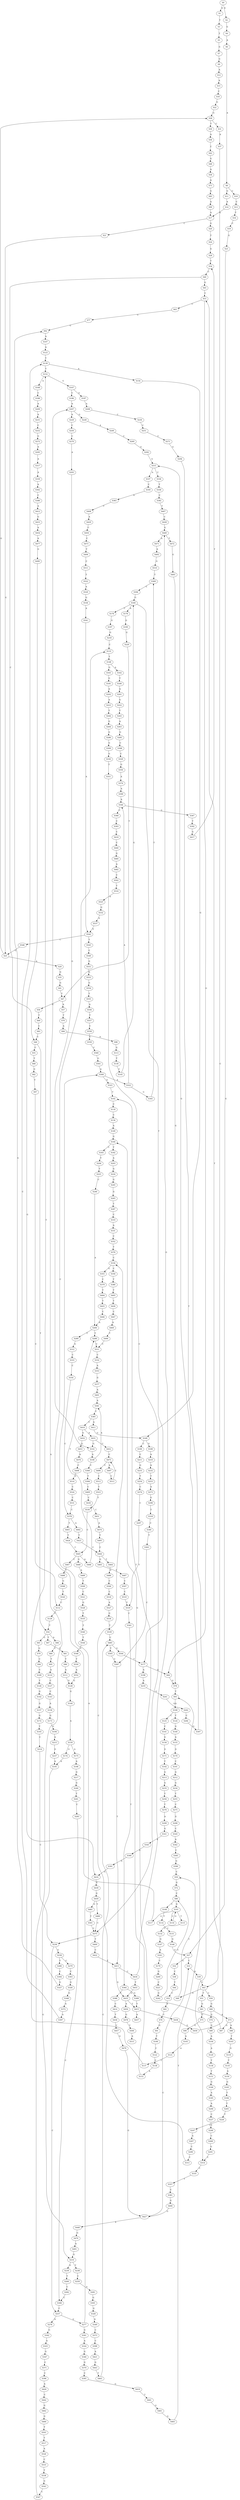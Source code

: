 strict digraph  {
	S0 -> S1 [ label = A ];
	S0 -> S2 [ label = G ];
	S1 -> S3 [ label = T ];
	S2 -> S4 [ label = G ];
	S3 -> S5 [ label = T ];
	S4 -> S6 [ label = A ];
	S5 -> S7 [ label = G ];
	S6 -> S8 [ label = A ];
	S7 -> S9 [ label = G ];
	S8 -> S10 [ label = C ];
	S8 -> S11 [ label = G ];
	S9 -> S12 [ label = A ];
	S10 -> S13 [ label = C ];
	S11 -> S14 [ label = A ];
	S12 -> S15 [ label = A ];
	S13 -> S16 [ label = T ];
	S14 -> S17 [ label = A ];
	S15 -> S18 [ label = C ];
	S16 -> S19 [ label = C ];
	S17 -> S20 [ label = G ];
	S17 -> S21 [ label = C ];
	S18 -> S22 [ label = G ];
	S19 -> S23 [ label = G ];
	S20 -> S24 [ label = T ];
	S21 -> S25 [ label = G ];
	S22 -> S26 [ label = G ];
	S23 -> S27 [ label = G ];
	S24 -> S28 [ label = G ];
	S25 -> S29 [ label = A ];
	S25 -> S26 [ label = G ];
	S26 -> S30 [ label = T ];
	S26 -> S31 [ label = C ];
	S27 -> S32 [ label = G ];
	S27 -> S33 [ label = C ];
	S28 -> S34 [ label = T ];
	S29 -> S35 [ label = G ];
	S30 -> S36 [ label = A ];
	S31 -> S37 [ label = A ];
	S32 -> S38 [ label = C ];
	S33 -> S39 [ label = A ];
	S34 -> S40 [ label = C ];
	S35 -> S41 [ label = G ];
	S36 -> S42 [ label = C ];
	S37 -> S43 [ label = C ];
	S38 -> S44 [ label = T ];
	S39 -> S43 [ label = C ];
	S40 -> S45 [ label = G ];
	S40 -> S46 [ label = C ];
	S41 -> S47 [ label = T ];
	S42 -> S48 [ label = G ];
	S43 -> S49 [ label = G ];
	S43 -> S50 [ label = C ];
	S43 -> S51 [ label = T ];
	S44 -> S52 [ label = C ];
	S45 -> S53 [ label = T ];
	S46 -> S54 [ label = T ];
	S46 -> S55 [ label = C ];
	S47 -> S56 [ label = G ];
	S47 -> S57 [ label = A ];
	S48 -> S58 [ label = A ];
	S49 -> S59 [ label = C ];
	S50 -> S60 [ label = G ];
	S51 -> S61 [ label = G ];
	S52 -> S62 [ label = A ];
	S53 -> S63 [ label = C ];
	S53 -> S64 [ label = G ];
	S54 -> S65 [ label = G ];
	S54 -> S66 [ label = A ];
	S54 -> S67 [ label = T ];
	S55 -> S68 [ label = T ];
	S56 -> S69 [ label = T ];
	S57 -> S70 [ label = T ];
	S58 -> S71 [ label = A ];
	S59 -> S72 [ label = G ];
	S60 -> S73 [ label = A ];
	S60 -> S74 [ label = G ];
	S61 -> S75 [ label = G ];
	S62 -> S76 [ label = C ];
	S63 -> S77 [ label = G ];
	S64 -> S78 [ label = G ];
	S65 -> S79 [ label = G ];
	S66 -> S80 [ label = C ];
	S67 -> S81 [ label = G ];
	S68 -> S82 [ label = G ];
	S69 -> S83 [ label = C ];
	S70 -> S84 [ label = A ];
	S71 -> S85 [ label = G ];
	S72 -> S86 [ label = C ];
	S73 -> S87 [ label = G ];
	S73 -> S88 [ label = A ];
	S74 -> S89 [ label = G ];
	S75 -> S90 [ label = G ];
	S76 -> S91 [ label = G ];
	S77 -> S92 [ label = G ];
	S78 -> S93 [ label = T ];
	S79 -> S94 [ label = C ];
	S80 -> S95 [ label = T ];
	S81 -> S96 [ label = T ];
	S82 -> S97 [ label = T ];
	S83 -> S46 [ label = C ];
	S84 -> S98 [ label = A ];
	S85 -> S99 [ label = A ];
	S86 -> S100 [ label = C ];
	S86 -> S101 [ label = G ];
	S87 -> S102 [ label = T ];
	S88 -> S103 [ label = T ];
	S89 -> S104 [ label = A ];
	S90 -> S105 [ label = A ];
	S91 -> S106 [ label = T ];
	S92 -> S107 [ label = A ];
	S93 -> S108 [ label = A ];
	S94 -> S109 [ label = C ];
	S95 -> S110 [ label = A ];
	S96 -> S111 [ label = A ];
	S97 -> S112 [ label = C ];
	S98 -> S113 [ label = G ];
	S99 -> S17 [ label = A ];
	S100 -> S114 [ label = T ];
	S101 -> S115 [ label = T ];
	S101 -> S116 [ label = C ];
	S101 -> S117 [ label = G ];
	S102 -> S118 [ label = C ];
	S103 -> S119 [ label = G ];
	S104 -> S120 [ label = A ];
	S105 -> S121 [ label = A ];
	S106 -> S122 [ label = C ];
	S107 -> S123 [ label = A ];
	S108 -> S124 [ label = T ];
	S108 -> S125 [ label = C ];
	S109 -> S126 [ label = T ];
	S110 -> S127 [ label = C ];
	S111 -> S128 [ label = G ];
	S112 -> S129 [ label = C ];
	S113 -> S130 [ label = T ];
	S114 -> S131 [ label = C ];
	S115 -> S132 [ label = C ];
	S116 -> S101 [ label = G ];
	S117 -> S133 [ label = C ];
	S118 -> S134 [ label = C ];
	S119 -> S135 [ label = T ];
	S120 -> S136 [ label = T ];
	S121 -> S137 [ label = C ];
	S122 -> S138 [ label = C ];
	S123 -> S139 [ label = C ];
	S124 -> S140 [ label = G ];
	S125 -> S141 [ label = C ];
	S126 -> S142 [ label = G ];
	S127 -> S143 [ label = C ];
	S128 -> S144 [ label = G ];
	S129 -> S54 [ label = T ];
	S130 -> S145 [ label = C ];
	S131 -> S146 [ label = G ];
	S132 -> S147 [ label = G ];
	S133 -> S148 [ label = T ];
	S134 -> S149 [ label = A ];
	S135 -> S150 [ label = A ];
	S136 -> S151 [ label = T ];
	S137 -> S152 [ label = T ];
	S138 -> S153 [ label = A ];
	S139 -> S154 [ label = A ];
	S139 -> S152 [ label = T ];
	S140 -> S155 [ label = A ];
	S141 -> S156 [ label = G ];
	S142 -> S157 [ label = G ];
	S143 -> S158 [ label = A ];
	S144 -> S159 [ label = A ];
	S145 -> S160 [ label = G ];
	S146 -> S27 [ label = G ];
	S147 -> S161 [ label = A ];
	S148 -> S162 [ label = A ];
	S148 -> S163 [ label = G ];
	S149 -> S164 [ label = G ];
	S150 -> S165 [ label = G ];
	S151 -> S166 [ label = G ];
	S152 -> S167 [ label = G ];
	S152 -> S168 [ label = A ];
	S153 -> S164 [ label = G ];
	S154 -> S169 [ label = G ];
	S155 -> S170 [ label = G ];
	S156 -> S171 [ label = G ];
	S157 -> S172 [ label = G ];
	S158 -> S173 [ label = G ];
	S159 -> S174 [ label = G ];
	S159 -> S175 [ label = A ];
	S160 -> S176 [ label = C ];
	S160 -> S177 [ label = T ];
	S160 -> S178 [ label = A ];
	S161 -> S179 [ label = C ];
	S162 -> S180 [ label = T ];
	S163 -> S181 [ label = G ];
	S164 -> S182 [ label = T ];
	S164 -> S183 [ label = C ];
	S165 -> S184 [ label = T ];
	S166 -> S185 [ label = A ];
	S167 -> S186 [ label = C ];
	S167 -> S187 [ label = G ];
	S168 -> S188 [ label = C ];
	S169 -> S189 [ label = G ];
	S169 -> S190 [ label = C ];
	S170 -> S191 [ label = C ];
	S171 -> S192 [ label = T ];
	S172 -> S193 [ label = T ];
	S173 -> S194 [ label = G ];
	S174 -> S195 [ label = A ];
	S175 -> S196 [ label = A ];
	S176 -> S197 [ label = G ];
	S177 -> S198 [ label = A ];
	S177 -> S64 [ label = G ];
	S178 -> S199 [ label = G ];
	S179 -> S200 [ label = G ];
	S180 -> S201 [ label = A ];
	S181 -> S202 [ label = A ];
	S182 -> S203 [ label = A ];
	S183 -> S204 [ label = T ];
	S184 -> S205 [ label = T ];
	S185 -> S206 [ label = A ];
	S186 -> S207 [ label = A ];
	S187 -> S208 [ label = A ];
	S188 -> S209 [ label = A ];
	S189 -> S210 [ label = A ];
	S190 -> S211 [ label = C ];
	S191 -> S212 [ label = G ];
	S192 -> S213 [ label = G ];
	S193 -> S214 [ label = C ];
	S194 -> S215 [ label = A ];
	S195 -> S216 [ label = G ];
	S196 -> S217 [ label = G ];
	S197 -> S218 [ label = G ];
	S198 -> S219 [ label = A ];
	S199 -> S220 [ label = G ];
	S200 -> S221 [ label = C ];
	S201 -> S222 [ label = G ];
	S202 -> S223 [ label = A ];
	S203 -> S224 [ label = G ];
	S204 -> S225 [ label = T ];
	S205 -> S226 [ label = T ];
	S206 -> S227 [ label = C ];
	S207 -> S228 [ label = G ];
	S207 -> S229 [ label = A ];
	S208 -> S230 [ label = C ];
	S209 -> S231 [ label = A ];
	S210 -> S232 [ label = A ];
	S211 -> S233 [ label = G ];
	S212 -> S234 [ label = G ];
	S213 -> S235 [ label = G ];
	S214 -> S236 [ label = C ];
	S215 -> S237 [ label = G ];
	S216 -> S238 [ label = T ];
	S216 -> S239 [ label = G ];
	S217 -> S240 [ label = G ];
	S218 -> S133 [ label = C ];
	S219 -> S241 [ label = G ];
	S220 -> S47 [ label = T ];
	S221 -> S242 [ label = G ];
	S222 -> S243 [ label = T ];
	S223 -> S244 [ label = T ];
	S224 -> S245 [ label = G ];
	S225 -> S246 [ label = C ];
	S226 -> S247 [ label = C ];
	S227 -> S248 [ label = C ];
	S228 -> S249 [ label = A ];
	S229 -> S250 [ label = C ];
	S230 -> S251 [ label = C ];
	S231 -> S252 [ label = C ];
	S232 -> S253 [ label = T ];
	S233 -> S254 [ label = T ];
	S234 -> S255 [ label = T ];
	S235 -> S256 [ label = T ];
	S236 -> S257 [ label = C ];
	S236 -> S258 [ label = G ];
	S237 -> S195 [ label = A ];
	S238 -> S259 [ label = C ];
	S239 -> S260 [ label = T ];
	S240 -> S261 [ label = T ];
	S241 -> S262 [ label = A ];
	S242 -> S86 [ label = C ];
	S243 -> S263 [ label = A ];
	S244 -> S264 [ label = G ];
	S245 -> S265 [ label = G ];
	S246 -> S266 [ label = A ];
	S247 -> S267 [ label = A ];
	S248 -> S268 [ label = C ];
	S249 -> S269 [ label = C ];
	S250 -> S270 [ label = C ];
	S251 -> S271 [ label = C ];
	S252 -> S272 [ label = G ];
	S253 -> S273 [ label = A ];
	S254 -> S274 [ label = C ];
	S255 -> S275 [ label = C ];
	S256 -> S276 [ label = T ];
	S257 -> S277 [ label = G ];
	S257 -> S278 [ label = A ];
	S258 -> S279 [ label = C ];
	S258 -> S280 [ label = T ];
	S259 -> S281 [ label = A ];
	S260 -> S282 [ label = C ];
	S261 -> S283 [ label = C ];
	S262 -> S284 [ label = C ];
	S263 -> S285 [ label = G ];
	S264 -> S286 [ label = G ];
	S265 -> S287 [ label = T ];
	S266 -> S288 [ label = T ];
	S266 -> S289 [ label = C ];
	S267 -> S290 [ label = C ];
	S268 -> S291 [ label = G ];
	S269 -> S292 [ label = G ];
	S270 -> S293 [ label = A ];
	S271 -> S294 [ label = G ];
	S272 -> S295 [ label = A ];
	S273 -> S296 [ label = G ];
	S274 -> S297 [ label = C ];
	S275 -> S298 [ label = G ];
	S276 -> S299 [ label = A ];
	S277 -> S300 [ label = A ];
	S277 -> S301 [ label = G ];
	S278 -> S302 [ label = G ];
	S279 -> S303 [ label = C ];
	S280 -> S304 [ label = C ];
	S281 -> S305 [ label = G ];
	S282 -> S306 [ label = C ];
	S283 -> S306 [ label = C ];
	S284 -> S307 [ label = G ];
	S285 -> S308 [ label = C ];
	S286 -> S309 [ label = G ];
	S287 -> S310 [ label = C ];
	S288 -> S311 [ label = C ];
	S289 -> S312 [ label = G ];
	S290 -> S313 [ label = T ];
	S291 -> S314 [ label = T ];
	S292 -> S315 [ label = G ];
	S293 -> S316 [ label = G ];
	S294 -> S314 [ label = T ];
	S295 -> S317 [ label = A ];
	S296 -> S318 [ label = T ];
	S297 -> S319 [ label = T ];
	S298 -> S320 [ label = C ];
	S299 -> S321 [ label = G ];
	S300 -> S322 [ label = A ];
	S300 -> S323 [ label = G ];
	S301 -> S324 [ label = A ];
	S302 -> S325 [ label = A ];
	S303 -> S326 [ label = G ];
	S304 -> S327 [ label = G ];
	S305 -> S328 [ label = G ];
	S306 -> S257 [ label = C ];
	S307 -> S315 [ label = G ];
	S308 -> S329 [ label = C ];
	S309 -> S330 [ label = G ];
	S310 -> S331 [ label = A ];
	S311 -> S332 [ label = C ];
	S312 -> S333 [ label = C ];
	S313 -> S334 [ label = C ];
	S314 -> S335 [ label = C ];
	S315 -> S336 [ label = C ];
	S315 -> S337 [ label = A ];
	S316 -> S338 [ label = A ];
	S317 -> S339 [ label = A ];
	S318 -> S340 [ label = C ];
	S319 -> S341 [ label = C ];
	S320 -> S342 [ label = A ];
	S321 -> S343 [ label = A ];
	S322 -> S344 [ label = A ];
	S322 -> S345 [ label = G ];
	S323 -> S102 [ label = T ];
	S324 -> S346 [ label = G ];
	S325 -> S347 [ label = G ];
	S326 -> S348 [ label = G ];
	S327 -> S92 [ label = G ];
	S328 -> S349 [ label = A ];
	S329 -> S350 [ label = G ];
	S330 -> S351 [ label = T ];
	S331 -> S352 [ label = C ];
	S332 -> S353 [ label = A ];
	S333 -> S354 [ label = C ];
	S334 -> S355 [ label = G ];
	S334 -> S356 [ label = C ];
	S335 -> S357 [ label = T ];
	S336 -> S358 [ label = T ];
	S337 -> S359 [ label = C ];
	S338 -> S360 [ label = C ];
	S338 -> S361 [ label = A ];
	S339 -> S362 [ label = A ];
	S340 -> S363 [ label = T ];
	S341 -> S364 [ label = T ];
	S342 -> S365 [ label = C ];
	S343 -> S366 [ label = A ];
	S344 -> S367 [ label = G ];
	S344 -> S368 [ label = C ];
	S345 -> S369 [ label = T ];
	S346 -> S370 [ label = G ];
	S347 -> S371 [ label = C ];
	S348 -> S372 [ label = A ];
	S349 -> S373 [ label = C ];
	S350 -> S374 [ label = A ];
	S351 -> S375 [ label = C ];
	S352 -> S376 [ label = T ];
	S353 -> S377 [ label = G ];
	S354 -> S378 [ label = C ];
	S355 -> S379 [ label = C ];
	S356 -> S380 [ label = T ];
	S357 -> S381 [ label = C ];
	S358 -> S382 [ label = C ];
	S359 -> S383 [ label = A ];
	S360 -> S384 [ label = T ];
	S361 -> S385 [ label = C ];
	S362 -> S386 [ label = C ];
	S363 -> S387 [ label = C ];
	S364 -> S388 [ label = T ];
	S364 -> S389 [ label = G ];
	S365 -> S390 [ label = G ];
	S366 -> S391 [ label = G ];
	S367 -> S392 [ label = T ];
	S368 -> S393 [ label = C ];
	S369 -> S394 [ label = C ];
	S370 -> S395 [ label = C ];
	S371 -> S396 [ label = C ];
	S372 -> S397 [ label = A ];
	S373 -> S398 [ label = C ];
	S374 -> S399 [ label = A ];
	S375 -> S236 [ label = C ];
	S375 -> S400 [ label = T ];
	S376 -> S334 [ label = C ];
	S377 -> S401 [ label = A ];
	S378 -> S402 [ label = A ];
	S378 -> S403 [ label = T ];
	S379 -> S404 [ label = T ];
	S380 -> S405 [ label = T ];
	S381 -> S406 [ label = G ];
	S382 -> S407 [ label = T ];
	S383 -> S408 [ label = C ];
	S384 -> S409 [ label = C ];
	S385 -> S410 [ label = C ];
	S385 -> S411 [ label = A ];
	S386 -> S412 [ label = A ];
	S387 -> S413 [ label = T ];
	S388 -> S414 [ label = C ];
	S389 -> S415 [ label = T ];
	S390 -> S59 [ label = C ];
	S391 -> S416 [ label = G ];
	S392 -> S417 [ label = G ];
	S393 -> S418 [ label = C ];
	S394 -> S160 [ label = G ];
	S395 -> S419 [ label = G ];
	S396 -> S420 [ label = A ];
	S397 -> S139 [ label = C ];
	S398 -> S421 [ label = A ];
	S399 -> S344 [ label = A ];
	S400 -> S422 [ label = C ];
	S401 -> S361 [ label = A ];
	S402 -> S423 [ label = T ];
	S403 -> S424 [ label = T ];
	S404 -> S425 [ label = T ];
	S405 -> S426 [ label = T ];
	S406 -> S427 [ label = G ];
	S407 -> S428 [ label = C ];
	S408 -> S429 [ label = A ];
	S409 -> S430 [ label = C ];
	S410 -> S431 [ label = A ];
	S410 -> S432 [ label = G ];
	S411 -> S169 [ label = G ];
	S412 -> S433 [ label = G ];
	S413 -> S434 [ label = C ];
	S413 -> S435 [ label = G ];
	S414 -> S436 [ label = T ];
	S415 -> S437 [ label = A ];
	S415 -> S438 [ label = C ];
	S416 -> S439 [ label = G ];
	S417 -> S34 [ label = T ];
	S418 -> S440 [ label = C ];
	S419 -> S441 [ label = T ];
	S420 -> S442 [ label = C ];
	S421 -> S443 [ label = G ];
	S422 -> S413 [ label = T ];
	S423 -> S444 [ label = C ];
	S424 -> S445 [ label = C ];
	S425 -> S446 [ label = C ];
	S426 -> S447 [ label = C ];
	S427 -> S448 [ label = A ];
	S427 -> S33 [ label = C ];
	S428 -> S449 [ label = G ];
	S429 -> S450 [ label = C ];
	S430 -> S451 [ label = C ];
	S431 -> S316 [ label = G ];
	S431 -> S452 [ label = C ];
	S432 -> S453 [ label = G ];
	S433 -> S454 [ label = A ];
	S434 -> S455 [ label = T ];
	S434 -> S449 [ label = G ];
	S435 -> S456 [ label = A ];
	S435 -> S415 [ label = T ];
	S436 -> S457 [ label = C ];
	S438 -> S458 [ label = G ];
	S439 -> S459 [ label = G ];
	S440 -> S460 [ label = G ];
	S441 -> S461 [ label = G ];
	S442 -> S462 [ label = G ];
	S443 -> S463 [ label = T ];
	S444 -> S464 [ label = T ];
	S444 -> S465 [ label = G ];
	S445 -> S466 [ label = A ];
	S445 -> S467 [ label = C ];
	S445 -> S468 [ label = G ];
	S446 -> S266 [ label = A ];
	S447 -> S469 [ label = A ];
	S448 -> S470 [ label = G ];
	S449 -> S471 [ label = A ];
	S449 -> S472 [ label = T ];
	S450 -> S473 [ label = C ];
	S451 -> S474 [ label = A ];
	S452 -> S475 [ label = C ];
	S453 -> S476 [ label = A ];
	S454 -> S477 [ label = A ];
	S455 -> S435 [ label = G ];
	S456 -> S478 [ label = G ];
	S457 -> S479 [ label = G ];
	S458 -> S53 [ label = T ];
	S459 -> S480 [ label = T ];
	S459 -> S481 [ label = G ];
	S460 -> S482 [ label = A ];
	S461 -> S483 [ label = G ];
	S462 -> S484 [ label = G ];
	S463 -> S485 [ label = C ];
	S464 -> S486 [ label = G ];
	S465 -> S487 [ label = T ];
	S466 -> S288 [ label = T ];
	S467 -> S488 [ label = T ];
	S468 -> S489 [ label = A ];
	S469 -> S490 [ label = T ];
	S470 -> S491 [ label = A ];
	S471 -> S492 [ label = A ];
	S472 -> S493 [ label = G ];
	S473 -> S494 [ label = T ];
	S474 -> S495 [ label = T ];
	S475 -> S496 [ label = C ];
	S475 -> S497 [ label = A ];
	S476 -> S498 [ label = C ];
	S477 -> S499 [ label = G ];
	S478 -> S500 [ label = T ];
	S479 -> S427 [ label = G ];
	S480 -> S375 [ label = C ];
	S481 -> S501 [ label = T ];
	S482 -> S502 [ label = C ];
	S483 -> S93 [ label = T ];
	S484 -> S503 [ label = T ];
	S485 -> S504 [ label = G ];
	S485 -> S505 [ label = T ];
	S486 -> S506 [ label = C ];
	S487 -> S507 [ label = C ];
	S488 -> S508 [ label = G ];
	S489 -> S509 [ label = T ];
	S490 -> S311 [ label = C ];
	S491 -> S216 [ label = G ];
	S492 -> S510 [ label = G ];
	S493 -> S78 [ label = G ];
	S494 -> S511 [ label = C ];
	S495 -> S444 [ label = C ];
	S496 -> S512 [ label = C ];
	S497 -> S513 [ label = C ];
	S498 -> S514 [ label = G ];
	S499 -> S416 [ label = G ];
	S500 -> S515 [ label = A ];
	S501 -> S375 [ label = C ];
	S502 -> S516 [ label = T ];
	S503 -> S517 [ label = T ];
	S504 -> S177 [ label = T ];
	S505 -> S387 [ label = C ];
	S506 -> S518 [ label = C ];
	S507 -> S519 [ label = C ];
	S508 -> S520 [ label = T ];
	S509 -> S521 [ label = C ];
	S510 -> S369 [ label = T ];
	S511 -> S522 [ label = T ];
	S512 -> S523 [ label = T ];
	S513 -> S475 [ label = C ];
	S514 -> S524 [ label = C ];
	S516 -> S525 [ label = A ];
	S517 -> S526 [ label = A ];
	S518 -> S527 [ label = A ];
	S519 -> S319 [ label = T ];
	S520 -> S112 [ label = C ];
	S521 -> S528 [ label = G ];
	S522 -> S529 [ label = A ];
	S523 -> S530 [ label = T ];
	S524 -> S531 [ label = C ];
	S525 -> S532 [ label = G ];
	S526 -> S533 [ label = C ];
	S527 -> S534 [ label = G ];
	S528 -> S535 [ label = T ];
	S529 -> S536 [ label = G ];
	S530 -> S445 [ label = C ];
	S531 -> S378 [ label = C ];
	S532 -> S537 [ label = A ];
	S533 -> S538 [ label = T ];
	S534 -> S539 [ label = T ];
	S535 -> S540 [ label = T ];
	S536 -> S541 [ label = A ];
	S537 -> S542 [ label = A ];
	S538 -> S543 [ label = G ];
	S539 -> S485 [ label = C ];
	S540 -> S544 [ label = T ];
	S541 -> S542 [ label = A ];
	S542 -> S545 [ label = T ];
	S542 -> S546 [ label = C ];
	S543 -> S547 [ label = C ];
	S544 -> S548 [ label = G ];
	S545 -> S549 [ label = C ];
	S546 -> S25 [ label = G ];
	S547 -> S207 [ label = A ];
	S548 -> S550 [ label = T ];
	S549 -> S551 [ label = G ];
	S550 -> S552 [ label = A ];
	S551 -> S553 [ label = G ];
	S552 -> S128 [ label = G ];
	S553 -> S554 [ label = G ];
	S554 -> S555 [ label = T ];
	S555 -> S556 [ label = A ];
	S556 -> S557 [ label = T ];
	S557 -> S558 [ label = C ];
	S558 -> S559 [ label = C ];
	S559 -> S560 [ label = C ];
	S560 -> S561 [ label = G ];
	S561 -> S300 [ label = A ];
}
